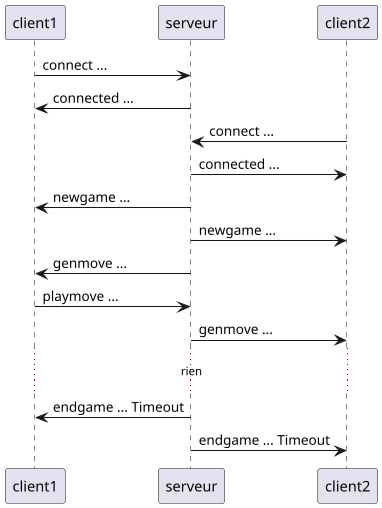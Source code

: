 @startuml

skinparam dpi 100

participant client1
participant serveur
participant client2

client1 -> serveur: connect ...
serveur -> client1: connected ...

client2 -> serveur: connect ...
serveur -> client2: connected ...

serveur -> client1: newgame ... 
serveur -> client2: newgame ...

serveur -> client1: genmove ...
client1 -> serveur: playmove ...

serveur -> client2: genmove ...

... rien ...

serveur -> client1: endgame ... Timeout
serveur -> client2: endgame ... Timeout

@enduml

